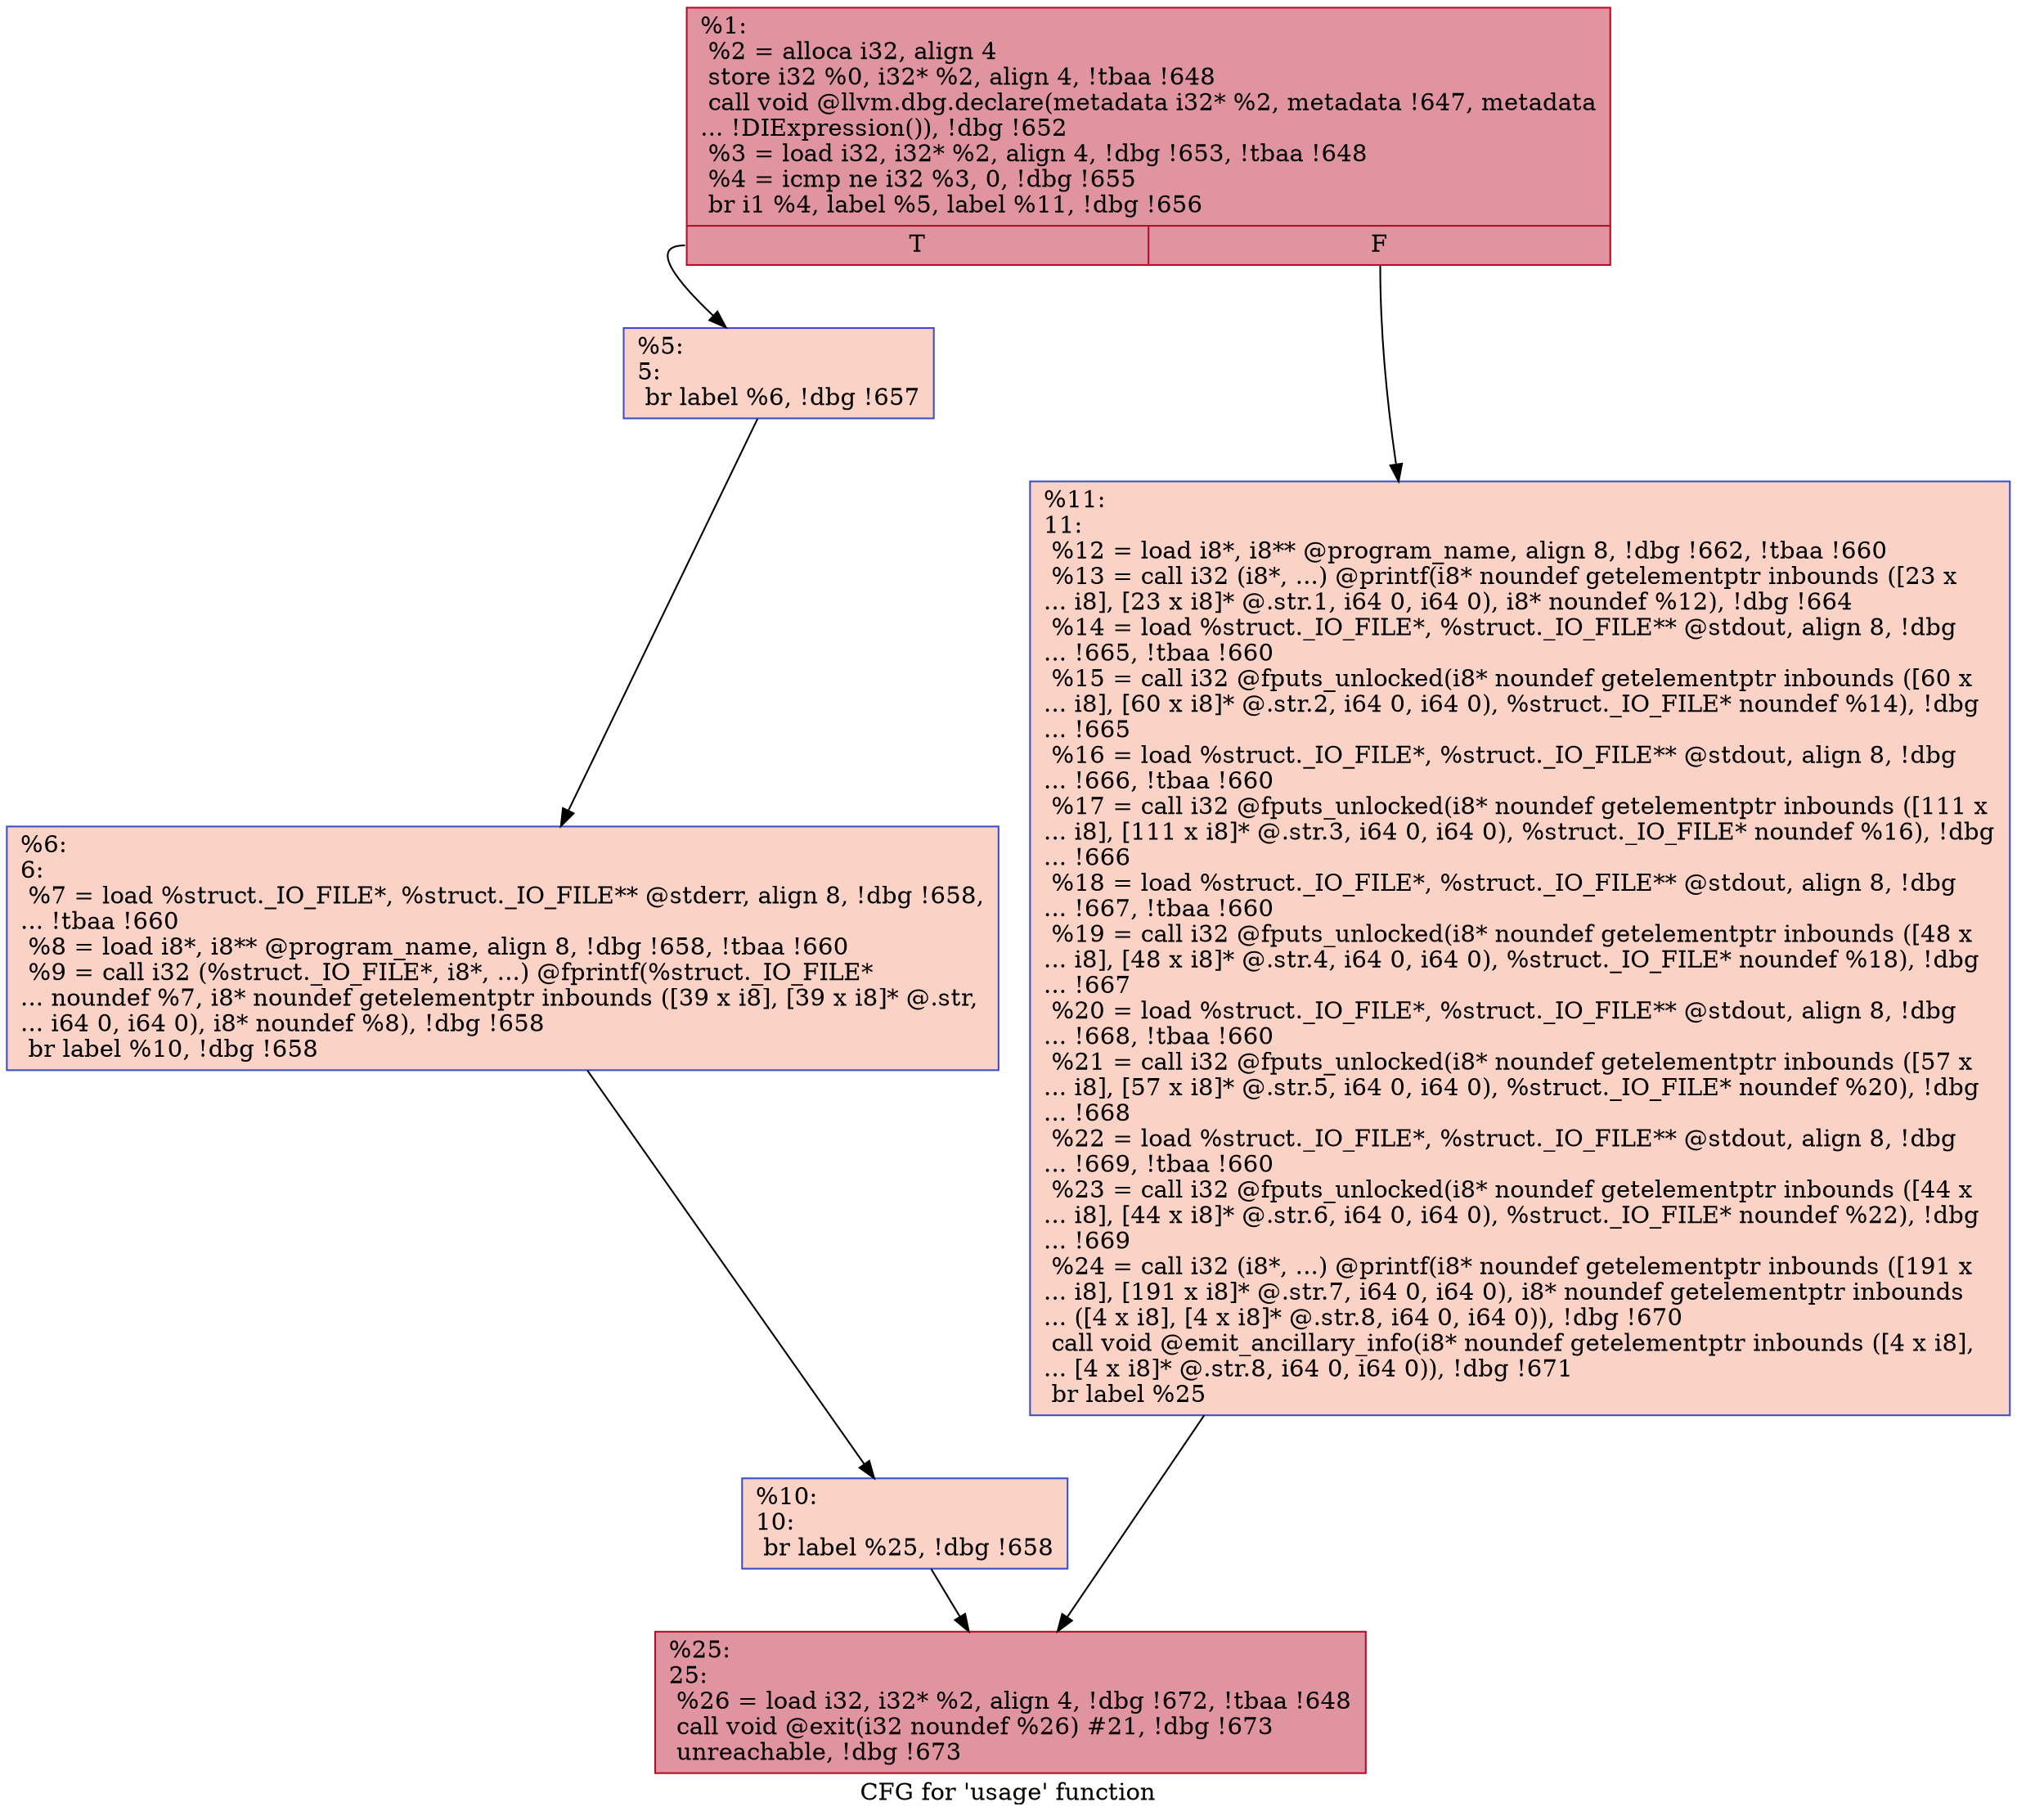 digraph "CFG for 'usage' function" {
	label="CFG for 'usage' function";

	Node0x18f7940 [shape=record,color="#b70d28ff", style=filled, fillcolor="#b70d2870",label="{%1:\l  %2 = alloca i32, align 4\l  store i32 %0, i32* %2, align 4, !tbaa !648\l  call void @llvm.dbg.declare(metadata i32* %2, metadata !647, metadata\l... !DIExpression()), !dbg !652\l  %3 = load i32, i32* %2, align 4, !dbg !653, !tbaa !648\l  %4 = icmp ne i32 %3, 0, !dbg !655\l  br i1 %4, label %5, label %11, !dbg !656\l|{<s0>T|<s1>F}}"];
	Node0x18f7940:s0 -> Node0x18f1960;
	Node0x18f7940:s1 -> Node0x18f1a50;
	Node0x18f1960 [shape=record,color="#3d50c3ff", style=filled, fillcolor="#f59c7d70",label="{%5:\l5:                                                \l  br label %6, !dbg !657\l}"];
	Node0x18f1960 -> Node0x18f19b0;
	Node0x18f19b0 [shape=record,color="#3d50c3ff", style=filled, fillcolor="#f59c7d70",label="{%6:\l6:                                                \l  %7 = load %struct._IO_FILE*, %struct._IO_FILE** @stderr, align 8, !dbg !658,\l... !tbaa !660\l  %8 = load i8*, i8** @program_name, align 8, !dbg !658, !tbaa !660\l  %9 = call i32 (%struct._IO_FILE*, i8*, ...) @fprintf(%struct._IO_FILE*\l... noundef %7, i8* noundef getelementptr inbounds ([39 x i8], [39 x i8]* @.str,\l... i64 0, i64 0), i8* noundef %8), !dbg !658\l  br label %10, !dbg !658\l}"];
	Node0x18f19b0 -> Node0x18f1a00;
	Node0x18f1a00 [shape=record,color="#3d50c3ff", style=filled, fillcolor="#f59c7d70",label="{%10:\l10:                                               \l  br label %25, !dbg !658\l}"];
	Node0x18f1a00 -> Node0x18f1aa0;
	Node0x18f1a50 [shape=record,color="#3d50c3ff", style=filled, fillcolor="#f59c7d70",label="{%11:\l11:                                               \l  %12 = load i8*, i8** @program_name, align 8, !dbg !662, !tbaa !660\l  %13 = call i32 (i8*, ...) @printf(i8* noundef getelementptr inbounds ([23 x\l... i8], [23 x i8]* @.str.1, i64 0, i64 0), i8* noundef %12), !dbg !664\l  %14 = load %struct._IO_FILE*, %struct._IO_FILE** @stdout, align 8, !dbg\l... !665, !tbaa !660\l  %15 = call i32 @fputs_unlocked(i8* noundef getelementptr inbounds ([60 x\l... i8], [60 x i8]* @.str.2, i64 0, i64 0), %struct._IO_FILE* noundef %14), !dbg\l... !665\l  %16 = load %struct._IO_FILE*, %struct._IO_FILE** @stdout, align 8, !dbg\l... !666, !tbaa !660\l  %17 = call i32 @fputs_unlocked(i8* noundef getelementptr inbounds ([111 x\l... i8], [111 x i8]* @.str.3, i64 0, i64 0), %struct._IO_FILE* noundef %16), !dbg\l... !666\l  %18 = load %struct._IO_FILE*, %struct._IO_FILE** @stdout, align 8, !dbg\l... !667, !tbaa !660\l  %19 = call i32 @fputs_unlocked(i8* noundef getelementptr inbounds ([48 x\l... i8], [48 x i8]* @.str.4, i64 0, i64 0), %struct._IO_FILE* noundef %18), !dbg\l... !667\l  %20 = load %struct._IO_FILE*, %struct._IO_FILE** @stdout, align 8, !dbg\l... !668, !tbaa !660\l  %21 = call i32 @fputs_unlocked(i8* noundef getelementptr inbounds ([57 x\l... i8], [57 x i8]* @.str.5, i64 0, i64 0), %struct._IO_FILE* noundef %20), !dbg\l... !668\l  %22 = load %struct._IO_FILE*, %struct._IO_FILE** @stdout, align 8, !dbg\l... !669, !tbaa !660\l  %23 = call i32 @fputs_unlocked(i8* noundef getelementptr inbounds ([44 x\l... i8], [44 x i8]* @.str.6, i64 0, i64 0), %struct._IO_FILE* noundef %22), !dbg\l... !669\l  %24 = call i32 (i8*, ...) @printf(i8* noundef getelementptr inbounds ([191 x\l... i8], [191 x i8]* @.str.7, i64 0, i64 0), i8* noundef getelementptr inbounds\l... ([4 x i8], [4 x i8]* @.str.8, i64 0, i64 0)), !dbg !670\l  call void @emit_ancillary_info(i8* noundef getelementptr inbounds ([4 x i8],\l... [4 x i8]* @.str.8, i64 0, i64 0)), !dbg !671\l  br label %25\l}"];
	Node0x18f1a50 -> Node0x18f1aa0;
	Node0x18f1aa0 [shape=record,color="#b70d28ff", style=filled, fillcolor="#b70d2870",label="{%25:\l25:                                               \l  %26 = load i32, i32* %2, align 4, !dbg !672, !tbaa !648\l  call void @exit(i32 noundef %26) #21, !dbg !673\l  unreachable, !dbg !673\l}"];
}
